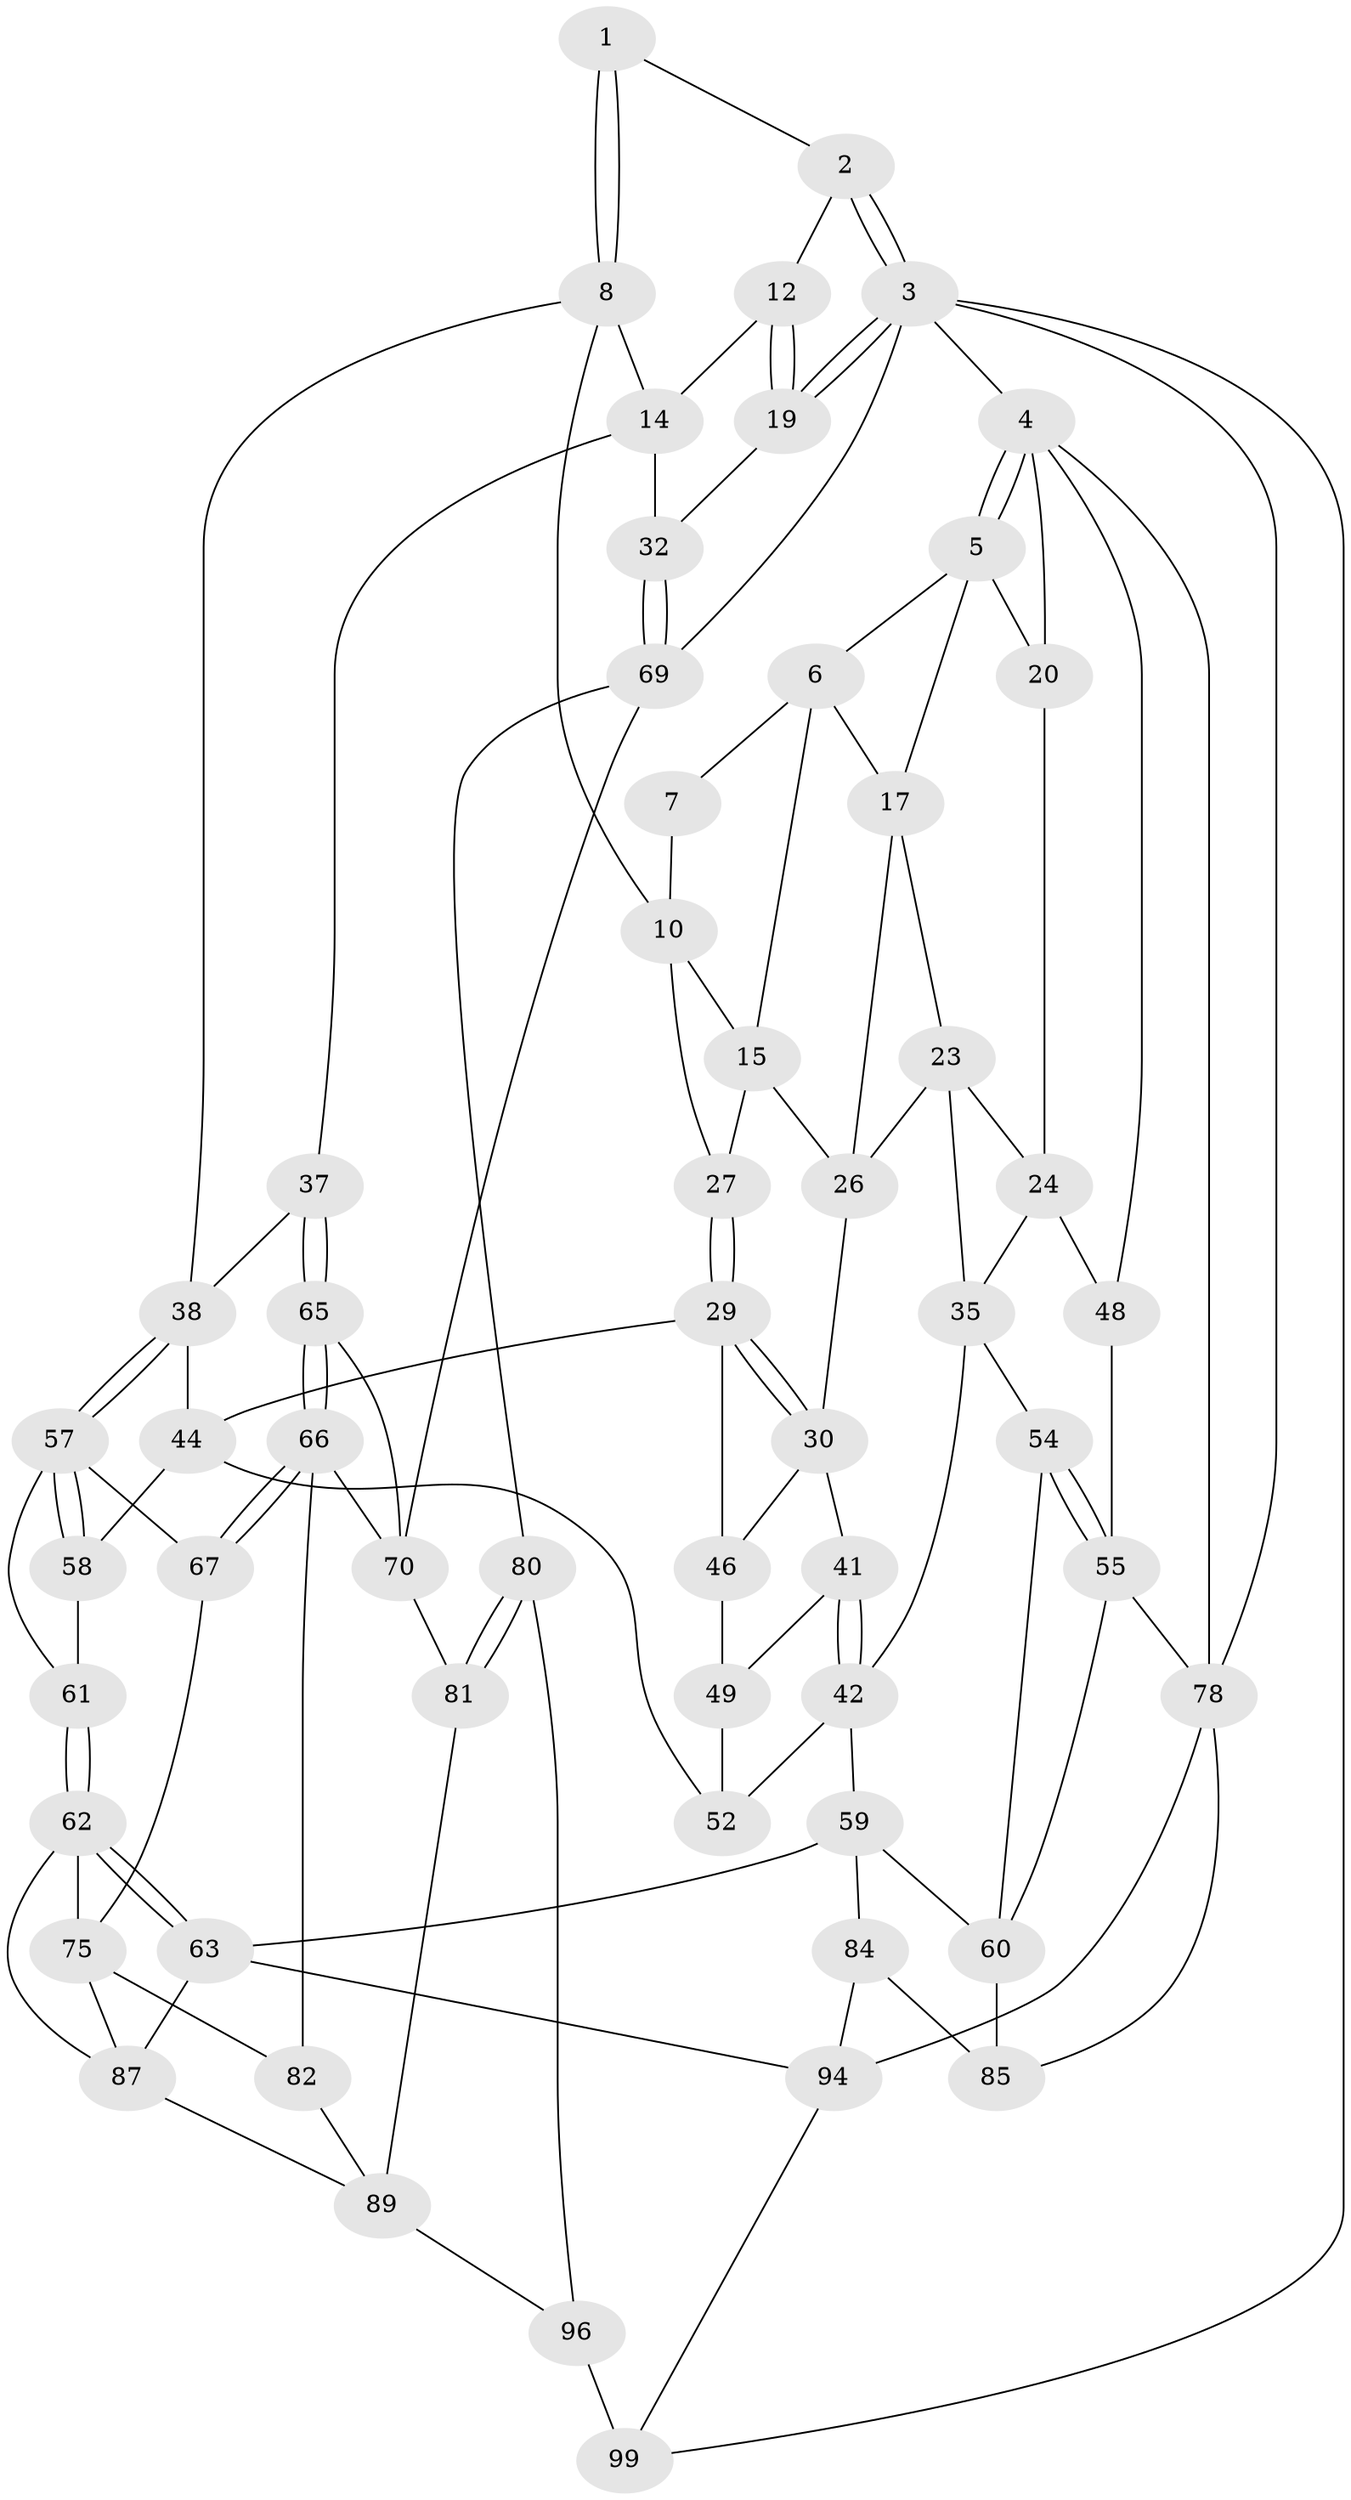 // original degree distribution, {3: 0.02, 4: 0.27, 6: 0.25, 5: 0.46}
// Generated by graph-tools (version 1.1) at 2025/42/03/06/25 10:42:30]
// undirected, 58 vertices, 122 edges
graph export_dot {
graph [start="1"]
  node [color=gray90,style=filled];
  1 [pos="+0.7150311011317476+0"];
  2 [pos="+0.9826149249957513+0"];
  3 [pos="+1+0",super="+71"];
  4 [pos="+0+0",super="+21"];
  5 [pos="+0+0",super="+18"];
  6 [pos="+0.2358833117580468+0",super="+16"];
  7 [pos="+0.5509999715898796+0"];
  8 [pos="+0.7361757800639119+0.16339102162938168",super="+9"];
  10 [pos="+0.6621657864566811+0.19845497868648532",super="+11"];
  12 [pos="+0.8896384755186545+0.056359046866228564",super="+13"];
  14 [pos="+0.8172636272588503+0.16061288312040112",super="+33"];
  15 [pos="+0.3346500582300894+0.07662078439156866",super="+25"];
  17 [pos="+0.11931572904839176+0.15320097976500652",super="+22"];
  19 [pos="+1+0",super="+28"];
  20 [pos="+0+0.21434261589148287"];
  23 [pos="+0.09385989762505167+0.2616262377991592",super="+34"];
  24 [pos="+0+0.24542788607288357",super="+36"];
  26 [pos="+0.27052354943061524+0.2130568213381195",super="+31"];
  27 [pos="+0.4603597215315163+0.2222290527322004"];
  29 [pos="+0.41988809594227805+0.3333195216510732",super="+45"];
  30 [pos="+0.2960300802205213+0.28294880304743525",super="+40"];
  32 [pos="+1+0.35837119715796634"];
  35 [pos="+0.12343776191949866+0.41245641055840876",super="+43"];
  37 [pos="+0.778127088261703+0.439366376704618"];
  38 [pos="+0.7002106188230814+0.3837340346727826",super="+39"];
  41 [pos="+0.20330005340070545+0.42179365647925054"];
  42 [pos="+0.174001632690665+0.4319849641878739",super="+53"];
  44 [pos="+0.520732752834795+0.42104591261383634",super="+51"];
  46 [pos="+0.3933020179362471+0.381172093097686",super="+47"];
  48 [pos="+0+0.4748323954832928"];
  49 [pos="+0.30676225101689836+0.4343052696600794",super="+50"];
  52 [pos="+0.35047161852745373+0.5176663264526506"];
  54 [pos="+0.1593085930779239+0.494019282609048"];
  55 [pos="+0.03464188455847569+0.6226308030958104",super="+56"];
  57 [pos="+0.6275366038436312+0.5782625310556428",super="+68"];
  58 [pos="+0.5180224641238723+0.503581545046319"];
  59 [pos="+0.3276252910885427+0.6282106881974586",super="+64"];
  60 [pos="+0.2530213220973675+0.6068953911661576",super="+77"];
  61 [pos="+0.4965656120587826+0.5662279957853715"];
  62 [pos="+0.41241810512797666+0.6781577876396386",super="+76"];
  63 [pos="+0.37519868544825097+0.6879738237567928",super="+92"];
  65 [pos="+0.8021335953058066+0.47358040826717684"];
  66 [pos="+0.7077795025471112+0.6717453368073177",super="+74"];
  67 [pos="+0.6452308275602983+0.6572885539415143"];
  69 [pos="+1+0.501261237031652",super="+72"];
  70 [pos="+0.9285439511285923+0.5398623796677444",super="+73"];
  75 [pos="+0.5961758297017674+0.6855954780132504",super="+83"];
  78 [pos="+0+1",super="+79"];
  80 [pos="+1+0.932883747388112",super="+95"];
  81 [pos="+0.846952944874406+0.7629864466048297",super="+88"];
  82 [pos="+0.6977973747532578+0.7672188726136258"];
  84 [pos="+0.28866899832800214+0.748343537056996",super="+93"];
  85 [pos="+0.10157477124502397+0.697919722203501",super="+86"];
  87 [pos="+0.5832317872425876+0.8533202348550754",super="+91"];
  89 [pos="+0.6900292249892226+0.8976989979406825",super="+90"];
  94 [pos="+0.40302192966064593+1",super="+98"];
  96 [pos="+0.7596963780887727+0.9941558408629567",super="+97"];
  99 [pos="+0.4410681861057884+1",super="+100"];
  1 -- 2;
  1 -- 8;
  1 -- 8;
  2 -- 3;
  2 -- 3;
  2 -- 12;
  3 -- 4;
  3 -- 19;
  3 -- 19;
  3 -- 69;
  3 -- 78;
  3 -- 99;
  4 -- 5;
  4 -- 5;
  4 -- 78;
  4 -- 48;
  4 -- 20;
  5 -- 6;
  5 -- 17;
  5 -- 20;
  6 -- 7;
  6 -- 17;
  6 -- 15;
  7 -- 10;
  8 -- 14;
  8 -- 10;
  8 -- 38;
  10 -- 27;
  10 -- 15;
  12 -- 19 [weight=2];
  12 -- 19;
  12 -- 14;
  14 -- 32;
  14 -- 37;
  15 -- 26;
  15 -- 27;
  17 -- 26;
  17 -- 23;
  19 -- 32;
  20 -- 24;
  23 -- 24;
  23 -- 26;
  23 -- 35;
  24 -- 48;
  24 -- 35;
  26 -- 30;
  27 -- 29;
  27 -- 29;
  29 -- 30;
  29 -- 30;
  29 -- 44;
  29 -- 46;
  30 -- 46;
  30 -- 41;
  32 -- 69;
  32 -- 69;
  35 -- 42;
  35 -- 54;
  37 -- 38;
  37 -- 65;
  37 -- 65;
  38 -- 57;
  38 -- 57;
  38 -- 44;
  41 -- 42;
  41 -- 42;
  41 -- 49;
  42 -- 59;
  42 -- 52;
  44 -- 58;
  44 -- 52;
  46 -- 49 [weight=2];
  48 -- 55;
  49 -- 52;
  54 -- 55;
  54 -- 55;
  54 -- 60;
  55 -- 78;
  55 -- 60;
  57 -- 58;
  57 -- 58;
  57 -- 67;
  57 -- 61;
  58 -- 61;
  59 -- 60;
  59 -- 84;
  59 -- 63;
  60 -- 85;
  61 -- 62;
  61 -- 62;
  62 -- 63;
  62 -- 63;
  62 -- 75;
  62 -- 87;
  63 -- 94;
  63 -- 87;
  65 -- 66;
  65 -- 66;
  65 -- 70;
  66 -- 67;
  66 -- 67;
  66 -- 82;
  66 -- 70;
  67 -- 75;
  69 -- 70;
  69 -- 80;
  70 -- 81;
  75 -- 82;
  75 -- 87;
  78 -- 94;
  78 -- 85;
  80 -- 81 [weight=2];
  80 -- 81;
  80 -- 96;
  81 -- 89;
  82 -- 89;
  84 -- 85 [weight=2];
  84 -- 94;
  87 -- 89;
  89 -- 96;
  94 -- 99;
  96 -- 99 [weight=2];
}
